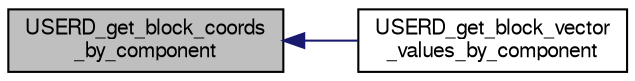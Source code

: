 digraph "USERD_get_block_coords_by_component"
{
  bgcolor="transparent";
  edge [fontname="FreeSans",fontsize="10",labelfontname="FreeSans",labelfontsize="10"];
  node [fontname="FreeSans",fontsize="10",shape=record];
  rankdir="LR";
  Node8 [label="USERD_get_block_coords\l_by_component",height=0.2,width=0.4,color="black", fillcolor="grey75", style="filled", fontcolor="black"];
  Node8 -> Node9 [dir="back",color="midnightblue",fontsize="10",style="solid",fontname="FreeSans"];
  Node9 [label="USERD_get_block_vector\l_values_by_component",height=0.2,width=0.4,color="black",URL="$a19169.html#a5b9a8902d6b40b370628914fb8d8838a"];
}
